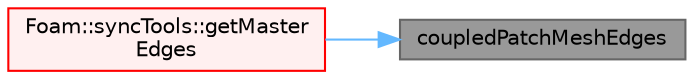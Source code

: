 digraph "coupledPatchMeshEdges"
{
 // LATEX_PDF_SIZE
  bgcolor="transparent";
  edge [fontname=Helvetica,fontsize=10,labelfontname=Helvetica,labelfontsize=10];
  node [fontname=Helvetica,fontsize=10,shape=box,height=0.2,width=0.4];
  rankdir="RL";
  Node1 [id="Node000001",label="coupledPatchMeshEdges",height=0.2,width=0.4,color="gray40", fillcolor="grey60", style="filled", fontcolor="black",tooltip=" "];
  Node1 -> Node2 [id="edge1_Node000001_Node000002",dir="back",color="steelblue1",style="solid",tooltip=" "];
  Node2 [id="Node000002",label="Foam::syncTools::getMaster\lEdges",height=0.2,width=0.4,color="red", fillcolor="#FFF0F0", style="filled",URL="$classFoam_1_1syncTools.html#a6e06f8b8216ddf0b2c8206243ab0b69f",tooltip=" "];
}
